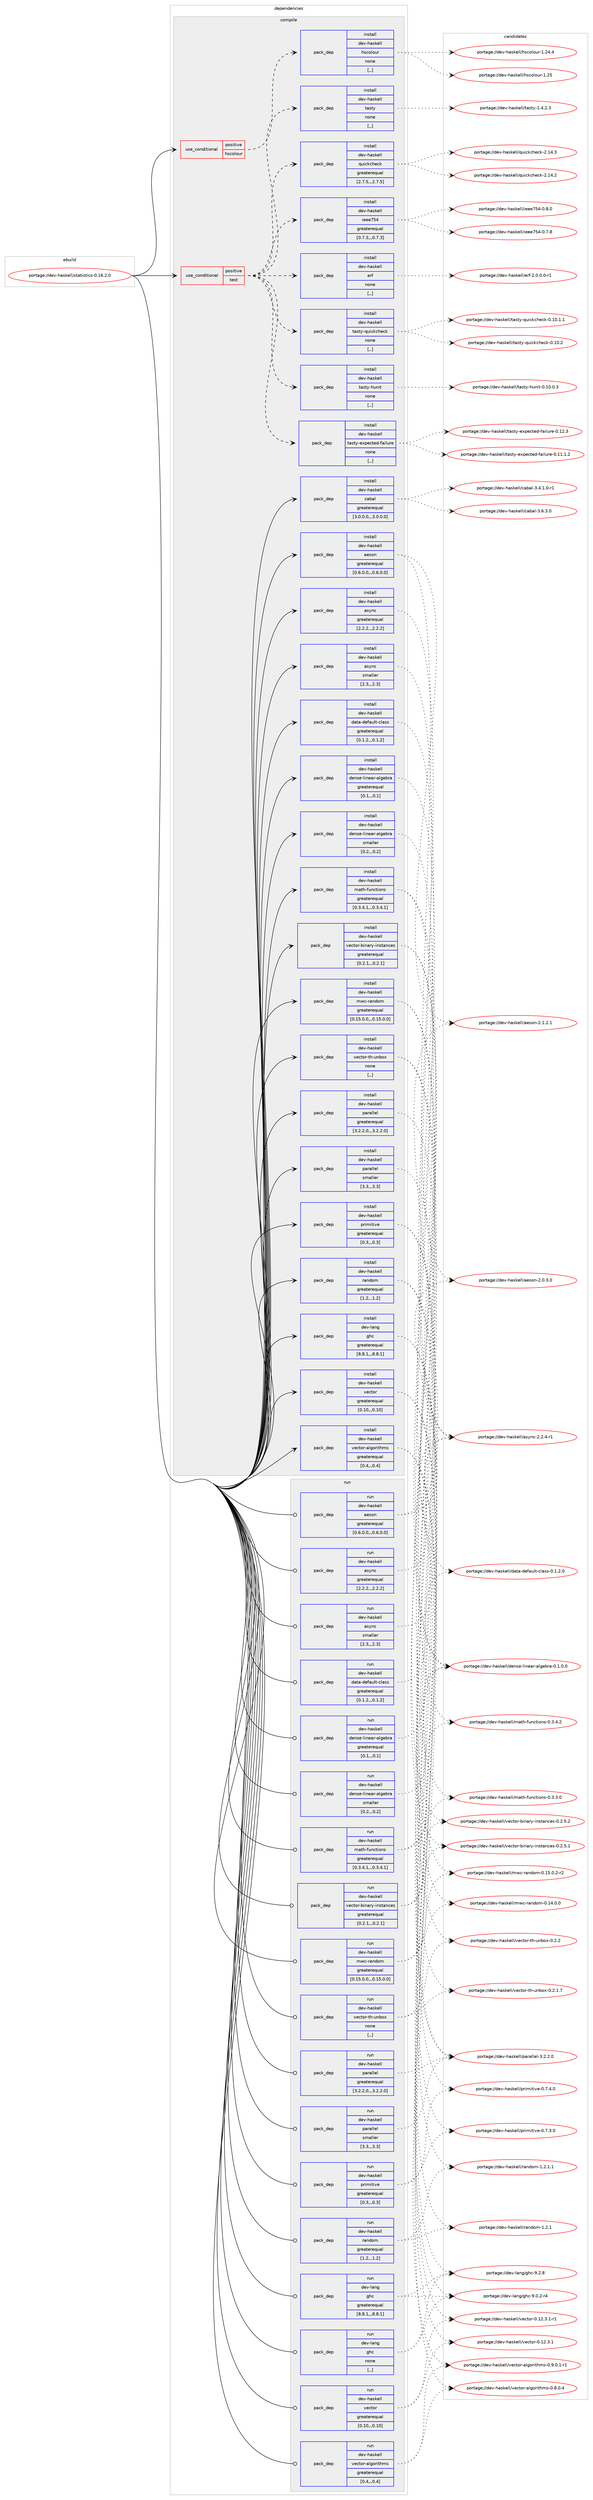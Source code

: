 digraph prolog {

# *************
# Graph options
# *************

newrank=true;
concentrate=true;
compound=true;
graph [rankdir=LR,fontname=Helvetica,fontsize=10,ranksep=1.5];#, ranksep=2.5, nodesep=0.2];
edge  [arrowhead=vee];
node  [fontname=Helvetica,fontsize=10];

# **********
# The ebuild
# **********

subgraph cluster_leftcol {
color=gray;
label=<<i>ebuild</i>>;
id [label="portage://dev-haskell/statistics-0.16.2.0", color=red, width=4, href="../dev-haskell/statistics-0.16.2.0.svg"];
}

# ****************
# The dependencies
# ****************

subgraph cluster_midcol {
color=gray;
label=<<i>dependencies</i>>;
subgraph cluster_compile {
fillcolor="#eeeeee";
style=filled;
label=<<i>compile</i>>;
subgraph cond21133 {
dependency88095 [label=<<TABLE BORDER="0" CELLBORDER="1" CELLSPACING="0" CELLPADDING="4"><TR><TD ROWSPAN="3" CELLPADDING="10">use_conditional</TD></TR><TR><TD>positive</TD></TR><TR><TD>hscolour</TD></TR></TABLE>>, shape=none, color=red];
subgraph pack65946 {
dependency88096 [label=<<TABLE BORDER="0" CELLBORDER="1" CELLSPACING="0" CELLPADDING="4" WIDTH="220"><TR><TD ROWSPAN="6" CELLPADDING="30">pack_dep</TD></TR><TR><TD WIDTH="110">install</TD></TR><TR><TD>dev-haskell</TD></TR><TR><TD>hscolour</TD></TR><TR><TD>none</TD></TR><TR><TD>[,,]</TD></TR></TABLE>>, shape=none, color=blue];
}
dependency88095:e -> dependency88096:w [weight=20,style="dashed",arrowhead="vee"];
}
id:e -> dependency88095:w [weight=20,style="solid",arrowhead="vee"];
subgraph cond21134 {
dependency88097 [label=<<TABLE BORDER="0" CELLBORDER="1" CELLSPACING="0" CELLPADDING="4"><TR><TD ROWSPAN="3" CELLPADDING="10">use_conditional</TD></TR><TR><TD>positive</TD></TR><TR><TD>test</TD></TR></TABLE>>, shape=none, color=red];
subgraph pack65947 {
dependency88098 [label=<<TABLE BORDER="0" CELLBORDER="1" CELLSPACING="0" CELLPADDING="4" WIDTH="220"><TR><TD ROWSPAN="6" CELLPADDING="30">pack_dep</TD></TR><TR><TD WIDTH="110">install</TD></TR><TR><TD>dev-haskell</TD></TR><TR><TD>erf</TD></TR><TR><TD>none</TD></TR><TR><TD>[,,]</TD></TR></TABLE>>, shape=none, color=blue];
}
dependency88097:e -> dependency88098:w [weight=20,style="dashed",arrowhead="vee"];
subgraph pack65948 {
dependency88099 [label=<<TABLE BORDER="0" CELLBORDER="1" CELLSPACING="0" CELLPADDING="4" WIDTH="220"><TR><TD ROWSPAN="6" CELLPADDING="30">pack_dep</TD></TR><TR><TD WIDTH="110">install</TD></TR><TR><TD>dev-haskell</TD></TR><TR><TD>ieee754</TD></TR><TR><TD>greaterequal</TD></TR><TR><TD>[0.7.3,,,0.7.3]</TD></TR></TABLE>>, shape=none, color=blue];
}
dependency88097:e -> dependency88099:w [weight=20,style="dashed",arrowhead="vee"];
subgraph pack65949 {
dependency88100 [label=<<TABLE BORDER="0" CELLBORDER="1" CELLSPACING="0" CELLPADDING="4" WIDTH="220"><TR><TD ROWSPAN="6" CELLPADDING="30">pack_dep</TD></TR><TR><TD WIDTH="110">install</TD></TR><TR><TD>dev-haskell</TD></TR><TR><TD>quickcheck</TD></TR><TR><TD>greaterequal</TD></TR><TR><TD>[2.7.5,,,2.7.5]</TD></TR></TABLE>>, shape=none, color=blue];
}
dependency88097:e -> dependency88100:w [weight=20,style="dashed",arrowhead="vee"];
subgraph pack65950 {
dependency88101 [label=<<TABLE BORDER="0" CELLBORDER="1" CELLSPACING="0" CELLPADDING="4" WIDTH="220"><TR><TD ROWSPAN="6" CELLPADDING="30">pack_dep</TD></TR><TR><TD WIDTH="110">install</TD></TR><TR><TD>dev-haskell</TD></TR><TR><TD>tasty</TD></TR><TR><TD>none</TD></TR><TR><TD>[,,]</TD></TR></TABLE>>, shape=none, color=blue];
}
dependency88097:e -> dependency88101:w [weight=20,style="dashed",arrowhead="vee"];
subgraph pack65951 {
dependency88102 [label=<<TABLE BORDER="0" CELLBORDER="1" CELLSPACING="0" CELLPADDING="4" WIDTH="220"><TR><TD ROWSPAN="6" CELLPADDING="30">pack_dep</TD></TR><TR><TD WIDTH="110">install</TD></TR><TR><TD>dev-haskell</TD></TR><TR><TD>tasty-expected-failure</TD></TR><TR><TD>none</TD></TR><TR><TD>[,,]</TD></TR></TABLE>>, shape=none, color=blue];
}
dependency88097:e -> dependency88102:w [weight=20,style="dashed",arrowhead="vee"];
subgraph pack65952 {
dependency88103 [label=<<TABLE BORDER="0" CELLBORDER="1" CELLSPACING="0" CELLPADDING="4" WIDTH="220"><TR><TD ROWSPAN="6" CELLPADDING="30">pack_dep</TD></TR><TR><TD WIDTH="110">install</TD></TR><TR><TD>dev-haskell</TD></TR><TR><TD>tasty-hunit</TD></TR><TR><TD>none</TD></TR><TR><TD>[,,]</TD></TR></TABLE>>, shape=none, color=blue];
}
dependency88097:e -> dependency88103:w [weight=20,style="dashed",arrowhead="vee"];
subgraph pack65953 {
dependency88104 [label=<<TABLE BORDER="0" CELLBORDER="1" CELLSPACING="0" CELLPADDING="4" WIDTH="220"><TR><TD ROWSPAN="6" CELLPADDING="30">pack_dep</TD></TR><TR><TD WIDTH="110">install</TD></TR><TR><TD>dev-haskell</TD></TR><TR><TD>tasty-quickcheck</TD></TR><TR><TD>none</TD></TR><TR><TD>[,,]</TD></TR></TABLE>>, shape=none, color=blue];
}
dependency88097:e -> dependency88104:w [weight=20,style="dashed",arrowhead="vee"];
}
id:e -> dependency88097:w [weight=20,style="solid",arrowhead="vee"];
subgraph pack65954 {
dependency88105 [label=<<TABLE BORDER="0" CELLBORDER="1" CELLSPACING="0" CELLPADDING="4" WIDTH="220"><TR><TD ROWSPAN="6" CELLPADDING="30">pack_dep</TD></TR><TR><TD WIDTH="110">install</TD></TR><TR><TD>dev-haskell</TD></TR><TR><TD>aeson</TD></TR><TR><TD>greaterequal</TD></TR><TR><TD>[0.6.0.0,,,0.6.0.0]</TD></TR></TABLE>>, shape=none, color=blue];
}
id:e -> dependency88105:w [weight=20,style="solid",arrowhead="vee"];
subgraph pack65955 {
dependency88106 [label=<<TABLE BORDER="0" CELLBORDER="1" CELLSPACING="0" CELLPADDING="4" WIDTH="220"><TR><TD ROWSPAN="6" CELLPADDING="30">pack_dep</TD></TR><TR><TD WIDTH="110">install</TD></TR><TR><TD>dev-haskell</TD></TR><TR><TD>async</TD></TR><TR><TD>greaterequal</TD></TR><TR><TD>[2.2.2,,,2.2.2]</TD></TR></TABLE>>, shape=none, color=blue];
}
id:e -> dependency88106:w [weight=20,style="solid",arrowhead="vee"];
subgraph pack65956 {
dependency88107 [label=<<TABLE BORDER="0" CELLBORDER="1" CELLSPACING="0" CELLPADDING="4" WIDTH="220"><TR><TD ROWSPAN="6" CELLPADDING="30">pack_dep</TD></TR><TR><TD WIDTH="110">install</TD></TR><TR><TD>dev-haskell</TD></TR><TR><TD>async</TD></TR><TR><TD>smaller</TD></TR><TR><TD>[2.3,,,2.3]</TD></TR></TABLE>>, shape=none, color=blue];
}
id:e -> dependency88107:w [weight=20,style="solid",arrowhead="vee"];
subgraph pack65957 {
dependency88108 [label=<<TABLE BORDER="0" CELLBORDER="1" CELLSPACING="0" CELLPADDING="4" WIDTH="220"><TR><TD ROWSPAN="6" CELLPADDING="30">pack_dep</TD></TR><TR><TD WIDTH="110">install</TD></TR><TR><TD>dev-haskell</TD></TR><TR><TD>cabal</TD></TR><TR><TD>greaterequal</TD></TR><TR><TD>[3.0.0.0,,,3.0.0.0]</TD></TR></TABLE>>, shape=none, color=blue];
}
id:e -> dependency88108:w [weight=20,style="solid",arrowhead="vee"];
subgraph pack65958 {
dependency88109 [label=<<TABLE BORDER="0" CELLBORDER="1" CELLSPACING="0" CELLPADDING="4" WIDTH="220"><TR><TD ROWSPAN="6" CELLPADDING="30">pack_dep</TD></TR><TR><TD WIDTH="110">install</TD></TR><TR><TD>dev-haskell</TD></TR><TR><TD>data-default-class</TD></TR><TR><TD>greaterequal</TD></TR><TR><TD>[0.1.2,,,0.1.2]</TD></TR></TABLE>>, shape=none, color=blue];
}
id:e -> dependency88109:w [weight=20,style="solid",arrowhead="vee"];
subgraph pack65959 {
dependency88110 [label=<<TABLE BORDER="0" CELLBORDER="1" CELLSPACING="0" CELLPADDING="4" WIDTH="220"><TR><TD ROWSPAN="6" CELLPADDING="30">pack_dep</TD></TR><TR><TD WIDTH="110">install</TD></TR><TR><TD>dev-haskell</TD></TR><TR><TD>dense-linear-algebra</TD></TR><TR><TD>greaterequal</TD></TR><TR><TD>[0.1,,,0.1]</TD></TR></TABLE>>, shape=none, color=blue];
}
id:e -> dependency88110:w [weight=20,style="solid",arrowhead="vee"];
subgraph pack65960 {
dependency88111 [label=<<TABLE BORDER="0" CELLBORDER="1" CELLSPACING="0" CELLPADDING="4" WIDTH="220"><TR><TD ROWSPAN="6" CELLPADDING="30">pack_dep</TD></TR><TR><TD WIDTH="110">install</TD></TR><TR><TD>dev-haskell</TD></TR><TR><TD>dense-linear-algebra</TD></TR><TR><TD>smaller</TD></TR><TR><TD>[0.2,,,0.2]</TD></TR></TABLE>>, shape=none, color=blue];
}
id:e -> dependency88111:w [weight=20,style="solid",arrowhead="vee"];
subgraph pack65961 {
dependency88112 [label=<<TABLE BORDER="0" CELLBORDER="1" CELLSPACING="0" CELLPADDING="4" WIDTH="220"><TR><TD ROWSPAN="6" CELLPADDING="30">pack_dep</TD></TR><TR><TD WIDTH="110">install</TD></TR><TR><TD>dev-haskell</TD></TR><TR><TD>math-functions</TD></TR><TR><TD>greaterequal</TD></TR><TR><TD>[0.3.4.1,,,0.3.4.1]</TD></TR></TABLE>>, shape=none, color=blue];
}
id:e -> dependency88112:w [weight=20,style="solid",arrowhead="vee"];
subgraph pack65962 {
dependency88113 [label=<<TABLE BORDER="0" CELLBORDER="1" CELLSPACING="0" CELLPADDING="4" WIDTH="220"><TR><TD ROWSPAN="6" CELLPADDING="30">pack_dep</TD></TR><TR><TD WIDTH="110">install</TD></TR><TR><TD>dev-haskell</TD></TR><TR><TD>mwc-random</TD></TR><TR><TD>greaterequal</TD></TR><TR><TD>[0.15.0.0,,,0.15.0.0]</TD></TR></TABLE>>, shape=none, color=blue];
}
id:e -> dependency88113:w [weight=20,style="solid",arrowhead="vee"];
subgraph pack65963 {
dependency88114 [label=<<TABLE BORDER="0" CELLBORDER="1" CELLSPACING="0" CELLPADDING="4" WIDTH="220"><TR><TD ROWSPAN="6" CELLPADDING="30">pack_dep</TD></TR><TR><TD WIDTH="110">install</TD></TR><TR><TD>dev-haskell</TD></TR><TR><TD>parallel</TD></TR><TR><TD>greaterequal</TD></TR><TR><TD>[3.2.2.0,,,3.2.2.0]</TD></TR></TABLE>>, shape=none, color=blue];
}
id:e -> dependency88114:w [weight=20,style="solid",arrowhead="vee"];
subgraph pack65964 {
dependency88115 [label=<<TABLE BORDER="0" CELLBORDER="1" CELLSPACING="0" CELLPADDING="4" WIDTH="220"><TR><TD ROWSPAN="6" CELLPADDING="30">pack_dep</TD></TR><TR><TD WIDTH="110">install</TD></TR><TR><TD>dev-haskell</TD></TR><TR><TD>parallel</TD></TR><TR><TD>smaller</TD></TR><TR><TD>[3.3,,,3.3]</TD></TR></TABLE>>, shape=none, color=blue];
}
id:e -> dependency88115:w [weight=20,style="solid",arrowhead="vee"];
subgraph pack65965 {
dependency88116 [label=<<TABLE BORDER="0" CELLBORDER="1" CELLSPACING="0" CELLPADDING="4" WIDTH="220"><TR><TD ROWSPAN="6" CELLPADDING="30">pack_dep</TD></TR><TR><TD WIDTH="110">install</TD></TR><TR><TD>dev-haskell</TD></TR><TR><TD>primitive</TD></TR><TR><TD>greaterequal</TD></TR><TR><TD>[0.3,,,0.3]</TD></TR></TABLE>>, shape=none, color=blue];
}
id:e -> dependency88116:w [weight=20,style="solid",arrowhead="vee"];
subgraph pack65966 {
dependency88117 [label=<<TABLE BORDER="0" CELLBORDER="1" CELLSPACING="0" CELLPADDING="4" WIDTH="220"><TR><TD ROWSPAN="6" CELLPADDING="30">pack_dep</TD></TR><TR><TD WIDTH="110">install</TD></TR><TR><TD>dev-haskell</TD></TR><TR><TD>random</TD></TR><TR><TD>greaterequal</TD></TR><TR><TD>[1.2,,,1.2]</TD></TR></TABLE>>, shape=none, color=blue];
}
id:e -> dependency88117:w [weight=20,style="solid",arrowhead="vee"];
subgraph pack65967 {
dependency88118 [label=<<TABLE BORDER="0" CELLBORDER="1" CELLSPACING="0" CELLPADDING="4" WIDTH="220"><TR><TD ROWSPAN="6" CELLPADDING="30">pack_dep</TD></TR><TR><TD WIDTH="110">install</TD></TR><TR><TD>dev-haskell</TD></TR><TR><TD>vector</TD></TR><TR><TD>greaterequal</TD></TR><TR><TD>[0.10,,,0.10]</TD></TR></TABLE>>, shape=none, color=blue];
}
id:e -> dependency88118:w [weight=20,style="solid",arrowhead="vee"];
subgraph pack65968 {
dependency88119 [label=<<TABLE BORDER="0" CELLBORDER="1" CELLSPACING="0" CELLPADDING="4" WIDTH="220"><TR><TD ROWSPAN="6" CELLPADDING="30">pack_dep</TD></TR><TR><TD WIDTH="110">install</TD></TR><TR><TD>dev-haskell</TD></TR><TR><TD>vector-algorithms</TD></TR><TR><TD>greaterequal</TD></TR><TR><TD>[0.4,,,0.4]</TD></TR></TABLE>>, shape=none, color=blue];
}
id:e -> dependency88119:w [weight=20,style="solid",arrowhead="vee"];
subgraph pack65969 {
dependency88120 [label=<<TABLE BORDER="0" CELLBORDER="1" CELLSPACING="0" CELLPADDING="4" WIDTH="220"><TR><TD ROWSPAN="6" CELLPADDING="30">pack_dep</TD></TR><TR><TD WIDTH="110">install</TD></TR><TR><TD>dev-haskell</TD></TR><TR><TD>vector-binary-instances</TD></TR><TR><TD>greaterequal</TD></TR><TR><TD>[0.2.1,,,0.2.1]</TD></TR></TABLE>>, shape=none, color=blue];
}
id:e -> dependency88120:w [weight=20,style="solid",arrowhead="vee"];
subgraph pack65970 {
dependency88121 [label=<<TABLE BORDER="0" CELLBORDER="1" CELLSPACING="0" CELLPADDING="4" WIDTH="220"><TR><TD ROWSPAN="6" CELLPADDING="30">pack_dep</TD></TR><TR><TD WIDTH="110">install</TD></TR><TR><TD>dev-haskell</TD></TR><TR><TD>vector-th-unbox</TD></TR><TR><TD>none</TD></TR><TR><TD>[,,]</TD></TR></TABLE>>, shape=none, color=blue];
}
id:e -> dependency88121:w [weight=20,style="solid",arrowhead="vee"];
subgraph pack65971 {
dependency88122 [label=<<TABLE BORDER="0" CELLBORDER="1" CELLSPACING="0" CELLPADDING="4" WIDTH="220"><TR><TD ROWSPAN="6" CELLPADDING="30">pack_dep</TD></TR><TR><TD WIDTH="110">install</TD></TR><TR><TD>dev-lang</TD></TR><TR><TD>ghc</TD></TR><TR><TD>greaterequal</TD></TR><TR><TD>[8.8.1,,,8.8.1]</TD></TR></TABLE>>, shape=none, color=blue];
}
id:e -> dependency88122:w [weight=20,style="solid",arrowhead="vee"];
}
subgraph cluster_compileandrun {
fillcolor="#eeeeee";
style=filled;
label=<<i>compile and run</i>>;
}
subgraph cluster_run {
fillcolor="#eeeeee";
style=filled;
label=<<i>run</i>>;
subgraph pack65972 {
dependency88123 [label=<<TABLE BORDER="0" CELLBORDER="1" CELLSPACING="0" CELLPADDING="4" WIDTH="220"><TR><TD ROWSPAN="6" CELLPADDING="30">pack_dep</TD></TR><TR><TD WIDTH="110">run</TD></TR><TR><TD>dev-haskell</TD></TR><TR><TD>aeson</TD></TR><TR><TD>greaterequal</TD></TR><TR><TD>[0.6.0.0,,,0.6.0.0]</TD></TR></TABLE>>, shape=none, color=blue];
}
id:e -> dependency88123:w [weight=20,style="solid",arrowhead="odot"];
subgraph pack65973 {
dependency88124 [label=<<TABLE BORDER="0" CELLBORDER="1" CELLSPACING="0" CELLPADDING="4" WIDTH="220"><TR><TD ROWSPAN="6" CELLPADDING="30">pack_dep</TD></TR><TR><TD WIDTH="110">run</TD></TR><TR><TD>dev-haskell</TD></TR><TR><TD>async</TD></TR><TR><TD>greaterequal</TD></TR><TR><TD>[2.2.2,,,2.2.2]</TD></TR></TABLE>>, shape=none, color=blue];
}
id:e -> dependency88124:w [weight=20,style="solid",arrowhead="odot"];
subgraph pack65974 {
dependency88125 [label=<<TABLE BORDER="0" CELLBORDER="1" CELLSPACING="0" CELLPADDING="4" WIDTH="220"><TR><TD ROWSPAN="6" CELLPADDING="30">pack_dep</TD></TR><TR><TD WIDTH="110">run</TD></TR><TR><TD>dev-haskell</TD></TR><TR><TD>async</TD></TR><TR><TD>smaller</TD></TR><TR><TD>[2.3,,,2.3]</TD></TR></TABLE>>, shape=none, color=blue];
}
id:e -> dependency88125:w [weight=20,style="solid",arrowhead="odot"];
subgraph pack65975 {
dependency88126 [label=<<TABLE BORDER="0" CELLBORDER="1" CELLSPACING="0" CELLPADDING="4" WIDTH="220"><TR><TD ROWSPAN="6" CELLPADDING="30">pack_dep</TD></TR><TR><TD WIDTH="110">run</TD></TR><TR><TD>dev-haskell</TD></TR><TR><TD>data-default-class</TD></TR><TR><TD>greaterequal</TD></TR><TR><TD>[0.1.2,,,0.1.2]</TD></TR></TABLE>>, shape=none, color=blue];
}
id:e -> dependency88126:w [weight=20,style="solid",arrowhead="odot"];
subgraph pack65976 {
dependency88127 [label=<<TABLE BORDER="0" CELLBORDER="1" CELLSPACING="0" CELLPADDING="4" WIDTH="220"><TR><TD ROWSPAN="6" CELLPADDING="30">pack_dep</TD></TR><TR><TD WIDTH="110">run</TD></TR><TR><TD>dev-haskell</TD></TR><TR><TD>dense-linear-algebra</TD></TR><TR><TD>greaterequal</TD></TR><TR><TD>[0.1,,,0.1]</TD></TR></TABLE>>, shape=none, color=blue];
}
id:e -> dependency88127:w [weight=20,style="solid",arrowhead="odot"];
subgraph pack65977 {
dependency88128 [label=<<TABLE BORDER="0" CELLBORDER="1" CELLSPACING="0" CELLPADDING="4" WIDTH="220"><TR><TD ROWSPAN="6" CELLPADDING="30">pack_dep</TD></TR><TR><TD WIDTH="110">run</TD></TR><TR><TD>dev-haskell</TD></TR><TR><TD>dense-linear-algebra</TD></TR><TR><TD>smaller</TD></TR><TR><TD>[0.2,,,0.2]</TD></TR></TABLE>>, shape=none, color=blue];
}
id:e -> dependency88128:w [weight=20,style="solid",arrowhead="odot"];
subgraph pack65978 {
dependency88129 [label=<<TABLE BORDER="0" CELLBORDER="1" CELLSPACING="0" CELLPADDING="4" WIDTH="220"><TR><TD ROWSPAN="6" CELLPADDING="30">pack_dep</TD></TR><TR><TD WIDTH="110">run</TD></TR><TR><TD>dev-haskell</TD></TR><TR><TD>math-functions</TD></TR><TR><TD>greaterequal</TD></TR><TR><TD>[0.3.4.1,,,0.3.4.1]</TD></TR></TABLE>>, shape=none, color=blue];
}
id:e -> dependency88129:w [weight=20,style="solid",arrowhead="odot"];
subgraph pack65979 {
dependency88130 [label=<<TABLE BORDER="0" CELLBORDER="1" CELLSPACING="0" CELLPADDING="4" WIDTH="220"><TR><TD ROWSPAN="6" CELLPADDING="30">pack_dep</TD></TR><TR><TD WIDTH="110">run</TD></TR><TR><TD>dev-haskell</TD></TR><TR><TD>mwc-random</TD></TR><TR><TD>greaterequal</TD></TR><TR><TD>[0.15.0.0,,,0.15.0.0]</TD></TR></TABLE>>, shape=none, color=blue];
}
id:e -> dependency88130:w [weight=20,style="solid",arrowhead="odot"];
subgraph pack65980 {
dependency88131 [label=<<TABLE BORDER="0" CELLBORDER="1" CELLSPACING="0" CELLPADDING="4" WIDTH="220"><TR><TD ROWSPAN="6" CELLPADDING="30">pack_dep</TD></TR><TR><TD WIDTH="110">run</TD></TR><TR><TD>dev-haskell</TD></TR><TR><TD>parallel</TD></TR><TR><TD>greaterequal</TD></TR><TR><TD>[3.2.2.0,,,3.2.2.0]</TD></TR></TABLE>>, shape=none, color=blue];
}
id:e -> dependency88131:w [weight=20,style="solid",arrowhead="odot"];
subgraph pack65981 {
dependency88132 [label=<<TABLE BORDER="0" CELLBORDER="1" CELLSPACING="0" CELLPADDING="4" WIDTH="220"><TR><TD ROWSPAN="6" CELLPADDING="30">pack_dep</TD></TR><TR><TD WIDTH="110">run</TD></TR><TR><TD>dev-haskell</TD></TR><TR><TD>parallel</TD></TR><TR><TD>smaller</TD></TR><TR><TD>[3.3,,,3.3]</TD></TR></TABLE>>, shape=none, color=blue];
}
id:e -> dependency88132:w [weight=20,style="solid",arrowhead="odot"];
subgraph pack65982 {
dependency88133 [label=<<TABLE BORDER="0" CELLBORDER="1" CELLSPACING="0" CELLPADDING="4" WIDTH="220"><TR><TD ROWSPAN="6" CELLPADDING="30">pack_dep</TD></TR><TR><TD WIDTH="110">run</TD></TR><TR><TD>dev-haskell</TD></TR><TR><TD>primitive</TD></TR><TR><TD>greaterequal</TD></TR><TR><TD>[0.3,,,0.3]</TD></TR></TABLE>>, shape=none, color=blue];
}
id:e -> dependency88133:w [weight=20,style="solid",arrowhead="odot"];
subgraph pack65983 {
dependency88134 [label=<<TABLE BORDER="0" CELLBORDER="1" CELLSPACING="0" CELLPADDING="4" WIDTH="220"><TR><TD ROWSPAN="6" CELLPADDING="30">pack_dep</TD></TR><TR><TD WIDTH="110">run</TD></TR><TR><TD>dev-haskell</TD></TR><TR><TD>random</TD></TR><TR><TD>greaterequal</TD></TR><TR><TD>[1.2,,,1.2]</TD></TR></TABLE>>, shape=none, color=blue];
}
id:e -> dependency88134:w [weight=20,style="solid",arrowhead="odot"];
subgraph pack65984 {
dependency88135 [label=<<TABLE BORDER="0" CELLBORDER="1" CELLSPACING="0" CELLPADDING="4" WIDTH="220"><TR><TD ROWSPAN="6" CELLPADDING="30">pack_dep</TD></TR><TR><TD WIDTH="110">run</TD></TR><TR><TD>dev-haskell</TD></TR><TR><TD>vector</TD></TR><TR><TD>greaterequal</TD></TR><TR><TD>[0.10,,,0.10]</TD></TR></TABLE>>, shape=none, color=blue];
}
id:e -> dependency88135:w [weight=20,style="solid",arrowhead="odot"];
subgraph pack65985 {
dependency88136 [label=<<TABLE BORDER="0" CELLBORDER="1" CELLSPACING="0" CELLPADDING="4" WIDTH="220"><TR><TD ROWSPAN="6" CELLPADDING="30">pack_dep</TD></TR><TR><TD WIDTH="110">run</TD></TR><TR><TD>dev-haskell</TD></TR><TR><TD>vector-algorithms</TD></TR><TR><TD>greaterequal</TD></TR><TR><TD>[0.4,,,0.4]</TD></TR></TABLE>>, shape=none, color=blue];
}
id:e -> dependency88136:w [weight=20,style="solid",arrowhead="odot"];
subgraph pack65986 {
dependency88137 [label=<<TABLE BORDER="0" CELLBORDER="1" CELLSPACING="0" CELLPADDING="4" WIDTH="220"><TR><TD ROWSPAN="6" CELLPADDING="30">pack_dep</TD></TR><TR><TD WIDTH="110">run</TD></TR><TR><TD>dev-haskell</TD></TR><TR><TD>vector-binary-instances</TD></TR><TR><TD>greaterequal</TD></TR><TR><TD>[0.2.1,,,0.2.1]</TD></TR></TABLE>>, shape=none, color=blue];
}
id:e -> dependency88137:w [weight=20,style="solid",arrowhead="odot"];
subgraph pack65987 {
dependency88138 [label=<<TABLE BORDER="0" CELLBORDER="1" CELLSPACING="0" CELLPADDING="4" WIDTH="220"><TR><TD ROWSPAN="6" CELLPADDING="30">pack_dep</TD></TR><TR><TD WIDTH="110">run</TD></TR><TR><TD>dev-haskell</TD></TR><TR><TD>vector-th-unbox</TD></TR><TR><TD>none</TD></TR><TR><TD>[,,]</TD></TR></TABLE>>, shape=none, color=blue];
}
id:e -> dependency88138:w [weight=20,style="solid",arrowhead="odot"];
subgraph pack65988 {
dependency88139 [label=<<TABLE BORDER="0" CELLBORDER="1" CELLSPACING="0" CELLPADDING="4" WIDTH="220"><TR><TD ROWSPAN="6" CELLPADDING="30">pack_dep</TD></TR><TR><TD WIDTH="110">run</TD></TR><TR><TD>dev-lang</TD></TR><TR><TD>ghc</TD></TR><TR><TD>greaterequal</TD></TR><TR><TD>[8.8.1,,,8.8.1]</TD></TR></TABLE>>, shape=none, color=blue];
}
id:e -> dependency88139:w [weight=20,style="solid",arrowhead="odot"];
subgraph pack65989 {
dependency88140 [label=<<TABLE BORDER="0" CELLBORDER="1" CELLSPACING="0" CELLPADDING="4" WIDTH="220"><TR><TD ROWSPAN="6" CELLPADDING="30">pack_dep</TD></TR><TR><TD WIDTH="110">run</TD></TR><TR><TD>dev-lang</TD></TR><TR><TD>ghc</TD></TR><TR><TD>none</TD></TR><TR><TD>[,,]</TD></TR></TABLE>>, shape=none, color=blue];
}
id:e -> dependency88140:w [weight=20,style="solid",arrowhead="odot"];
}
}

# **************
# The candidates
# **************

subgraph cluster_choices {
rank=same;
color=gray;
label=<<i>candidates</i>>;

subgraph choice65946 {
color=black;
nodesep=1;
choice100101118451049711510710110810847104115991111081111171144549465053 [label="portage://dev-haskell/hscolour-1.25", color=red, width=4,href="../dev-haskell/hscolour-1.25.svg"];
choice1001011184510497115107101108108471041159911110811111711445494650524652 [label="portage://dev-haskell/hscolour-1.24.4", color=red, width=4,href="../dev-haskell/hscolour-1.24.4.svg"];
dependency88096:e -> choice100101118451049711510710110810847104115991111081111171144549465053:w [style=dotted,weight="100"];
dependency88096:e -> choice1001011184510497115107101108108471041159911110811111711445494650524652:w [style=dotted,weight="100"];
}
subgraph choice65947 {
color=black;
nodesep=1;
choice10010111845104971151071011081084710111410245504648464846484511449 [label="portage://dev-haskell/erf-2.0.0.0-r1", color=red, width=4,href="../dev-haskell/erf-2.0.0.0-r1.svg"];
dependency88098:e -> choice10010111845104971151071011081084710111410245504648464846484511449:w [style=dotted,weight="100"];
}
subgraph choice65948 {
color=black;
nodesep=1;
choice100101118451049711510710110810847105101101101555352454846564648 [label="portage://dev-haskell/ieee754-0.8.0", color=red, width=4,href="../dev-haskell/ieee754-0.8.0.svg"];
choice100101118451049711510710110810847105101101101555352454846554656 [label="portage://dev-haskell/ieee754-0.7.8", color=red, width=4,href="../dev-haskell/ieee754-0.7.8.svg"];
dependency88099:e -> choice100101118451049711510710110810847105101101101555352454846564648:w [style=dotted,weight="100"];
dependency88099:e -> choice100101118451049711510710110810847105101101101555352454846554656:w [style=dotted,weight="100"];
}
subgraph choice65949 {
color=black;
nodesep=1;
choice10010111845104971151071011081084711311710599107991041019910745504649524651 [label="portage://dev-haskell/quickcheck-2.14.3", color=red, width=4,href="../dev-haskell/quickcheck-2.14.3.svg"];
choice10010111845104971151071011081084711311710599107991041019910745504649524650 [label="portage://dev-haskell/quickcheck-2.14.2", color=red, width=4,href="../dev-haskell/quickcheck-2.14.2.svg"];
dependency88100:e -> choice10010111845104971151071011081084711311710599107991041019910745504649524651:w [style=dotted,weight="100"];
dependency88100:e -> choice10010111845104971151071011081084711311710599107991041019910745504649524650:w [style=dotted,weight="100"];
}
subgraph choice65950 {
color=black;
nodesep=1;
choice100101118451049711510710110810847116971151161214549465246504651 [label="portage://dev-haskell/tasty-1.4.2.3", color=red, width=4,href="../dev-haskell/tasty-1.4.2.3.svg"];
dependency88101:e -> choice100101118451049711510710110810847116971151161214549465246504651:w [style=dotted,weight="100"];
}
subgraph choice65951 {
color=black;
nodesep=1;
choice100101118451049711510710110810847116971151161214510112011210199116101100451029710510811711410145484649504651 [label="portage://dev-haskell/tasty-expected-failure-0.12.3", color=red, width=4,href="../dev-haskell/tasty-expected-failure-0.12.3.svg"];
choice1001011184510497115107101108108471169711511612145101120112101991161011004510297105108117114101454846494946494650 [label="portage://dev-haskell/tasty-expected-failure-0.11.1.2", color=red, width=4,href="../dev-haskell/tasty-expected-failure-0.11.1.2.svg"];
dependency88102:e -> choice100101118451049711510710110810847116971151161214510112011210199116101100451029710510811711410145484649504651:w [style=dotted,weight="100"];
dependency88102:e -> choice1001011184510497115107101108108471169711511612145101120112101991161011004510297105108117114101454846494946494650:w [style=dotted,weight="100"];
}
subgraph choice65952 {
color=black;
nodesep=1;
choice1001011184510497115107101108108471169711511612145104117110105116454846494846484651 [label="portage://dev-haskell/tasty-hunit-0.10.0.3", color=red, width=4,href="../dev-haskell/tasty-hunit-0.10.0.3.svg"];
dependency88103:e -> choice1001011184510497115107101108108471169711511612145104117110105116454846494846484651:w [style=dotted,weight="100"];
}
subgraph choice65953 {
color=black;
nodesep=1;
choice100101118451049711510710110810847116971151161214511311710599107991041019910745484649484650 [label="portage://dev-haskell/tasty-quickcheck-0.10.2", color=red, width=4,href="../dev-haskell/tasty-quickcheck-0.10.2.svg"];
choice1001011184510497115107101108108471169711511612145113117105991079910410199107454846494846494649 [label="portage://dev-haskell/tasty-quickcheck-0.10.1.1", color=red, width=4,href="../dev-haskell/tasty-quickcheck-0.10.1.1.svg"];
dependency88104:e -> choice100101118451049711510710110810847116971151161214511311710599107991041019910745484649484650:w [style=dotted,weight="100"];
dependency88104:e -> choice1001011184510497115107101108108471169711511612145113117105991079910410199107454846494846494649:w [style=dotted,weight="100"];
}
subgraph choice65954 {
color=black;
nodesep=1;
choice100101118451049711510710110810847971011151111104550464946504649 [label="portage://dev-haskell/aeson-2.1.2.1", color=red, width=4,href="../dev-haskell/aeson-2.1.2.1.svg"];
choice100101118451049711510710110810847971011151111104550464846514648 [label="portage://dev-haskell/aeson-2.0.3.0", color=red, width=4,href="../dev-haskell/aeson-2.0.3.0.svg"];
dependency88105:e -> choice100101118451049711510710110810847971011151111104550464946504649:w [style=dotted,weight="100"];
dependency88105:e -> choice100101118451049711510710110810847971011151111104550464846514648:w [style=dotted,weight="100"];
}
subgraph choice65955 {
color=black;
nodesep=1;
choice10010111845104971151071011081084797115121110994550465046524511449 [label="portage://dev-haskell/async-2.2.4-r1", color=red, width=4,href="../dev-haskell/async-2.2.4-r1.svg"];
dependency88106:e -> choice10010111845104971151071011081084797115121110994550465046524511449:w [style=dotted,weight="100"];
}
subgraph choice65956 {
color=black;
nodesep=1;
choice10010111845104971151071011081084797115121110994550465046524511449 [label="portage://dev-haskell/async-2.2.4-r1", color=red, width=4,href="../dev-haskell/async-2.2.4-r1.svg"];
dependency88107:e -> choice10010111845104971151071011081084797115121110994550465046524511449:w [style=dotted,weight="100"];
}
subgraph choice65957 {
color=black;
nodesep=1;
choice100101118451049711510710110810847999798971084551465446514648 [label="portage://dev-haskell/cabal-3.6.3.0", color=red, width=4,href="../dev-haskell/cabal-3.6.3.0.svg"];
choice1001011184510497115107101108108479997989710845514652464946484511449 [label="portage://dev-haskell/cabal-3.4.1.0-r1", color=red, width=4,href="../dev-haskell/cabal-3.4.1.0-r1.svg"];
dependency88108:e -> choice100101118451049711510710110810847999798971084551465446514648:w [style=dotted,weight="100"];
dependency88108:e -> choice1001011184510497115107101108108479997989710845514652464946484511449:w [style=dotted,weight="100"];
}
subgraph choice65958 {
color=black;
nodesep=1;
choice100101118451049711510710110810847100971169745100101102971171081164599108971151154548464946504648 [label="portage://dev-haskell/data-default-class-0.1.2.0", color=red, width=4,href="../dev-haskell/data-default-class-0.1.2.0.svg"];
dependency88109:e -> choice100101118451049711510710110810847100971169745100101102971171081164599108971151154548464946504648:w [style=dotted,weight="100"];
}
subgraph choice65959 {
color=black;
nodesep=1;
choice1001011184510497115107101108108471001011101151014510810511010197114459710810310198114974548464946484648 [label="portage://dev-haskell/dense-linear-algebra-0.1.0.0", color=red, width=4,href="../dev-haskell/dense-linear-algebra-0.1.0.0.svg"];
dependency88110:e -> choice1001011184510497115107101108108471001011101151014510810511010197114459710810310198114974548464946484648:w [style=dotted,weight="100"];
}
subgraph choice65960 {
color=black;
nodesep=1;
choice1001011184510497115107101108108471001011101151014510810511010197114459710810310198114974548464946484648 [label="portage://dev-haskell/dense-linear-algebra-0.1.0.0", color=red, width=4,href="../dev-haskell/dense-linear-algebra-0.1.0.0.svg"];
dependency88111:e -> choice1001011184510497115107101108108471001011101151014510810511010197114459710810310198114974548464946484648:w [style=dotted,weight="100"];
}
subgraph choice65961 {
color=black;
nodesep=1;
choice1001011184510497115107101108108471099711610445102117110991161051111101154548465146524650 [label="portage://dev-haskell/math-functions-0.3.4.2", color=red, width=4,href="../dev-haskell/math-functions-0.3.4.2.svg"];
choice1001011184510497115107101108108471099711610445102117110991161051111101154548465146514648 [label="portage://dev-haskell/math-functions-0.3.3.0", color=red, width=4,href="../dev-haskell/math-functions-0.3.3.0.svg"];
dependency88112:e -> choice1001011184510497115107101108108471099711610445102117110991161051111101154548465146524650:w [style=dotted,weight="100"];
dependency88112:e -> choice1001011184510497115107101108108471099711610445102117110991161051111101154548465146514648:w [style=dotted,weight="100"];
}
subgraph choice65962 {
color=black;
nodesep=1;
choice1001011184510497115107101108108471091199945114971101001111094548464953464846504511450 [label="portage://dev-haskell/mwc-random-0.15.0.2-r2", color=red, width=4,href="../dev-haskell/mwc-random-0.15.0.2-r2.svg"];
choice100101118451049711510710110810847109119994511497110100111109454846495246484648 [label="portage://dev-haskell/mwc-random-0.14.0.0", color=red, width=4,href="../dev-haskell/mwc-random-0.14.0.0.svg"];
dependency88113:e -> choice1001011184510497115107101108108471091199945114971101001111094548464953464846504511450:w [style=dotted,weight="100"];
dependency88113:e -> choice100101118451049711510710110810847109119994511497110100111109454846495246484648:w [style=dotted,weight="100"];
}
subgraph choice65963 {
color=black;
nodesep=1;
choice10010111845104971151071011081084711297114971081081011084551465046504648 [label="portage://dev-haskell/parallel-3.2.2.0", color=red, width=4,href="../dev-haskell/parallel-3.2.2.0.svg"];
dependency88114:e -> choice10010111845104971151071011081084711297114971081081011084551465046504648:w [style=dotted,weight="100"];
}
subgraph choice65964 {
color=black;
nodesep=1;
choice10010111845104971151071011081084711297114971081081011084551465046504648 [label="portage://dev-haskell/parallel-3.2.2.0", color=red, width=4,href="../dev-haskell/parallel-3.2.2.0.svg"];
dependency88115:e -> choice10010111845104971151071011081084711297114971081081011084551465046504648:w [style=dotted,weight="100"];
}
subgraph choice65965 {
color=black;
nodesep=1;
choice1001011184510497115107101108108471121141051091051161051181014548465546524648 [label="portage://dev-haskell/primitive-0.7.4.0", color=red, width=4,href="../dev-haskell/primitive-0.7.4.0.svg"];
choice1001011184510497115107101108108471121141051091051161051181014548465546514648 [label="portage://dev-haskell/primitive-0.7.3.0", color=red, width=4,href="../dev-haskell/primitive-0.7.3.0.svg"];
dependency88116:e -> choice1001011184510497115107101108108471121141051091051161051181014548465546524648:w [style=dotted,weight="100"];
dependency88116:e -> choice1001011184510497115107101108108471121141051091051161051181014548465546514648:w [style=dotted,weight="100"];
}
subgraph choice65966 {
color=black;
nodesep=1;
choice100101118451049711510710110810847114971101001111094549465046494649 [label="portage://dev-haskell/random-1.2.1.1", color=red, width=4,href="../dev-haskell/random-1.2.1.1.svg"];
choice10010111845104971151071011081084711497110100111109454946504649 [label="portage://dev-haskell/random-1.2.1", color=red, width=4,href="../dev-haskell/random-1.2.1.svg"];
dependency88117:e -> choice100101118451049711510710110810847114971101001111094549465046494649:w [style=dotted,weight="100"];
dependency88117:e -> choice10010111845104971151071011081084711497110100111109454946504649:w [style=dotted,weight="100"];
}
subgraph choice65967 {
color=black;
nodesep=1;
choice100101118451049711510710110810847118101991161111144548464950465146494511449 [label="portage://dev-haskell/vector-0.12.3.1-r1", color=red, width=4,href="../dev-haskell/vector-0.12.3.1-r1.svg"];
choice10010111845104971151071011081084711810199116111114454846495046514649 [label="portage://dev-haskell/vector-0.12.3.1", color=red, width=4,href="../dev-haskell/vector-0.12.3.1.svg"];
dependency88118:e -> choice100101118451049711510710110810847118101991161111144548464950465146494511449:w [style=dotted,weight="100"];
dependency88118:e -> choice10010111845104971151071011081084711810199116111114454846495046514649:w [style=dotted,weight="100"];
}
subgraph choice65968 {
color=black;
nodesep=1;
choice10010111845104971151071011081084711810199116111114459710810311111410511610410911545484657464846494511449 [label="portage://dev-haskell/vector-algorithms-0.9.0.1-r1", color=red, width=4,href="../dev-haskell/vector-algorithms-0.9.0.1-r1.svg"];
choice1001011184510497115107101108108471181019911611111445971081031111141051161041091154548465646484652 [label="portage://dev-haskell/vector-algorithms-0.8.0.4", color=red, width=4,href="../dev-haskell/vector-algorithms-0.8.0.4.svg"];
dependency88119:e -> choice10010111845104971151071011081084711810199116111114459710810311111410511610410911545484657464846494511449:w [style=dotted,weight="100"];
dependency88119:e -> choice1001011184510497115107101108108471181019911611111445971081031111141051161041091154548465646484652:w [style=dotted,weight="100"];
}
subgraph choice65969 {
color=black;
nodesep=1;
choice100101118451049711510710110810847118101991161111144598105110971141214510511011511697110991011154548465046534650 [label="portage://dev-haskell/vector-binary-instances-0.2.5.2", color=red, width=4,href="../dev-haskell/vector-binary-instances-0.2.5.2.svg"];
choice100101118451049711510710110810847118101991161111144598105110971141214510511011511697110991011154548465046534649 [label="portage://dev-haskell/vector-binary-instances-0.2.5.1", color=red, width=4,href="../dev-haskell/vector-binary-instances-0.2.5.1.svg"];
dependency88120:e -> choice100101118451049711510710110810847118101991161111144598105110971141214510511011511697110991011154548465046534650:w [style=dotted,weight="100"];
dependency88120:e -> choice100101118451049711510710110810847118101991161111144598105110971141214510511011511697110991011154548465046534649:w [style=dotted,weight="100"];
}
subgraph choice65970 {
color=black;
nodesep=1;
choice10010111845104971151071011081084711810199116111114451161044511711098111120454846504650 [label="portage://dev-haskell/vector-th-unbox-0.2.2", color=red, width=4,href="../dev-haskell/vector-th-unbox-0.2.2.svg"];
choice100101118451049711510710110810847118101991161111144511610445117110981111204548465046494655 [label="portage://dev-haskell/vector-th-unbox-0.2.1.7", color=red, width=4,href="../dev-haskell/vector-th-unbox-0.2.1.7.svg"];
dependency88121:e -> choice10010111845104971151071011081084711810199116111114451161044511711098111120454846504650:w [style=dotted,weight="100"];
dependency88121:e -> choice100101118451049711510710110810847118101991161111144511610445117110981111204548465046494655:w [style=dotted,weight="100"];
}
subgraph choice65971 {
color=black;
nodesep=1;
choice10010111845108971101034710310499455746504656 [label="portage://dev-lang/ghc-9.2.8", color=red, width=4,href="../dev-lang/ghc-9.2.8.svg"];
choice100101118451089711010347103104994557464846504511452 [label="portage://dev-lang/ghc-9.0.2-r4", color=red, width=4,href="../dev-lang/ghc-9.0.2-r4.svg"];
dependency88122:e -> choice10010111845108971101034710310499455746504656:w [style=dotted,weight="100"];
dependency88122:e -> choice100101118451089711010347103104994557464846504511452:w [style=dotted,weight="100"];
}
subgraph choice65972 {
color=black;
nodesep=1;
choice100101118451049711510710110810847971011151111104550464946504649 [label="portage://dev-haskell/aeson-2.1.2.1", color=red, width=4,href="../dev-haskell/aeson-2.1.2.1.svg"];
choice100101118451049711510710110810847971011151111104550464846514648 [label="portage://dev-haskell/aeson-2.0.3.0", color=red, width=4,href="../dev-haskell/aeson-2.0.3.0.svg"];
dependency88123:e -> choice100101118451049711510710110810847971011151111104550464946504649:w [style=dotted,weight="100"];
dependency88123:e -> choice100101118451049711510710110810847971011151111104550464846514648:w [style=dotted,weight="100"];
}
subgraph choice65973 {
color=black;
nodesep=1;
choice10010111845104971151071011081084797115121110994550465046524511449 [label="portage://dev-haskell/async-2.2.4-r1", color=red, width=4,href="../dev-haskell/async-2.2.4-r1.svg"];
dependency88124:e -> choice10010111845104971151071011081084797115121110994550465046524511449:w [style=dotted,weight="100"];
}
subgraph choice65974 {
color=black;
nodesep=1;
choice10010111845104971151071011081084797115121110994550465046524511449 [label="portage://dev-haskell/async-2.2.4-r1", color=red, width=4,href="../dev-haskell/async-2.2.4-r1.svg"];
dependency88125:e -> choice10010111845104971151071011081084797115121110994550465046524511449:w [style=dotted,weight="100"];
}
subgraph choice65975 {
color=black;
nodesep=1;
choice100101118451049711510710110810847100971169745100101102971171081164599108971151154548464946504648 [label="portage://dev-haskell/data-default-class-0.1.2.0", color=red, width=4,href="../dev-haskell/data-default-class-0.1.2.0.svg"];
dependency88126:e -> choice100101118451049711510710110810847100971169745100101102971171081164599108971151154548464946504648:w [style=dotted,weight="100"];
}
subgraph choice65976 {
color=black;
nodesep=1;
choice1001011184510497115107101108108471001011101151014510810511010197114459710810310198114974548464946484648 [label="portage://dev-haskell/dense-linear-algebra-0.1.0.0", color=red, width=4,href="../dev-haskell/dense-linear-algebra-0.1.0.0.svg"];
dependency88127:e -> choice1001011184510497115107101108108471001011101151014510810511010197114459710810310198114974548464946484648:w [style=dotted,weight="100"];
}
subgraph choice65977 {
color=black;
nodesep=1;
choice1001011184510497115107101108108471001011101151014510810511010197114459710810310198114974548464946484648 [label="portage://dev-haskell/dense-linear-algebra-0.1.0.0", color=red, width=4,href="../dev-haskell/dense-linear-algebra-0.1.0.0.svg"];
dependency88128:e -> choice1001011184510497115107101108108471001011101151014510810511010197114459710810310198114974548464946484648:w [style=dotted,weight="100"];
}
subgraph choice65978 {
color=black;
nodesep=1;
choice1001011184510497115107101108108471099711610445102117110991161051111101154548465146524650 [label="portage://dev-haskell/math-functions-0.3.4.2", color=red, width=4,href="../dev-haskell/math-functions-0.3.4.2.svg"];
choice1001011184510497115107101108108471099711610445102117110991161051111101154548465146514648 [label="portage://dev-haskell/math-functions-0.3.3.0", color=red, width=4,href="../dev-haskell/math-functions-0.3.3.0.svg"];
dependency88129:e -> choice1001011184510497115107101108108471099711610445102117110991161051111101154548465146524650:w [style=dotted,weight="100"];
dependency88129:e -> choice1001011184510497115107101108108471099711610445102117110991161051111101154548465146514648:w [style=dotted,weight="100"];
}
subgraph choice65979 {
color=black;
nodesep=1;
choice1001011184510497115107101108108471091199945114971101001111094548464953464846504511450 [label="portage://dev-haskell/mwc-random-0.15.0.2-r2", color=red, width=4,href="../dev-haskell/mwc-random-0.15.0.2-r2.svg"];
choice100101118451049711510710110810847109119994511497110100111109454846495246484648 [label="portage://dev-haskell/mwc-random-0.14.0.0", color=red, width=4,href="../dev-haskell/mwc-random-0.14.0.0.svg"];
dependency88130:e -> choice1001011184510497115107101108108471091199945114971101001111094548464953464846504511450:w [style=dotted,weight="100"];
dependency88130:e -> choice100101118451049711510710110810847109119994511497110100111109454846495246484648:w [style=dotted,weight="100"];
}
subgraph choice65980 {
color=black;
nodesep=1;
choice10010111845104971151071011081084711297114971081081011084551465046504648 [label="portage://dev-haskell/parallel-3.2.2.0", color=red, width=4,href="../dev-haskell/parallel-3.2.2.0.svg"];
dependency88131:e -> choice10010111845104971151071011081084711297114971081081011084551465046504648:w [style=dotted,weight="100"];
}
subgraph choice65981 {
color=black;
nodesep=1;
choice10010111845104971151071011081084711297114971081081011084551465046504648 [label="portage://dev-haskell/parallel-3.2.2.0", color=red, width=4,href="../dev-haskell/parallel-3.2.2.0.svg"];
dependency88132:e -> choice10010111845104971151071011081084711297114971081081011084551465046504648:w [style=dotted,weight="100"];
}
subgraph choice65982 {
color=black;
nodesep=1;
choice1001011184510497115107101108108471121141051091051161051181014548465546524648 [label="portage://dev-haskell/primitive-0.7.4.0", color=red, width=4,href="../dev-haskell/primitive-0.7.4.0.svg"];
choice1001011184510497115107101108108471121141051091051161051181014548465546514648 [label="portage://dev-haskell/primitive-0.7.3.0", color=red, width=4,href="../dev-haskell/primitive-0.7.3.0.svg"];
dependency88133:e -> choice1001011184510497115107101108108471121141051091051161051181014548465546524648:w [style=dotted,weight="100"];
dependency88133:e -> choice1001011184510497115107101108108471121141051091051161051181014548465546514648:w [style=dotted,weight="100"];
}
subgraph choice65983 {
color=black;
nodesep=1;
choice100101118451049711510710110810847114971101001111094549465046494649 [label="portage://dev-haskell/random-1.2.1.1", color=red, width=4,href="../dev-haskell/random-1.2.1.1.svg"];
choice10010111845104971151071011081084711497110100111109454946504649 [label="portage://dev-haskell/random-1.2.1", color=red, width=4,href="../dev-haskell/random-1.2.1.svg"];
dependency88134:e -> choice100101118451049711510710110810847114971101001111094549465046494649:w [style=dotted,weight="100"];
dependency88134:e -> choice10010111845104971151071011081084711497110100111109454946504649:w [style=dotted,weight="100"];
}
subgraph choice65984 {
color=black;
nodesep=1;
choice100101118451049711510710110810847118101991161111144548464950465146494511449 [label="portage://dev-haskell/vector-0.12.3.1-r1", color=red, width=4,href="../dev-haskell/vector-0.12.3.1-r1.svg"];
choice10010111845104971151071011081084711810199116111114454846495046514649 [label="portage://dev-haskell/vector-0.12.3.1", color=red, width=4,href="../dev-haskell/vector-0.12.3.1.svg"];
dependency88135:e -> choice100101118451049711510710110810847118101991161111144548464950465146494511449:w [style=dotted,weight="100"];
dependency88135:e -> choice10010111845104971151071011081084711810199116111114454846495046514649:w [style=dotted,weight="100"];
}
subgraph choice65985 {
color=black;
nodesep=1;
choice10010111845104971151071011081084711810199116111114459710810311111410511610410911545484657464846494511449 [label="portage://dev-haskell/vector-algorithms-0.9.0.1-r1", color=red, width=4,href="../dev-haskell/vector-algorithms-0.9.0.1-r1.svg"];
choice1001011184510497115107101108108471181019911611111445971081031111141051161041091154548465646484652 [label="portage://dev-haskell/vector-algorithms-0.8.0.4", color=red, width=4,href="../dev-haskell/vector-algorithms-0.8.0.4.svg"];
dependency88136:e -> choice10010111845104971151071011081084711810199116111114459710810311111410511610410911545484657464846494511449:w [style=dotted,weight="100"];
dependency88136:e -> choice1001011184510497115107101108108471181019911611111445971081031111141051161041091154548465646484652:w [style=dotted,weight="100"];
}
subgraph choice65986 {
color=black;
nodesep=1;
choice100101118451049711510710110810847118101991161111144598105110971141214510511011511697110991011154548465046534650 [label="portage://dev-haskell/vector-binary-instances-0.2.5.2", color=red, width=4,href="../dev-haskell/vector-binary-instances-0.2.5.2.svg"];
choice100101118451049711510710110810847118101991161111144598105110971141214510511011511697110991011154548465046534649 [label="portage://dev-haskell/vector-binary-instances-0.2.5.1", color=red, width=4,href="../dev-haskell/vector-binary-instances-0.2.5.1.svg"];
dependency88137:e -> choice100101118451049711510710110810847118101991161111144598105110971141214510511011511697110991011154548465046534650:w [style=dotted,weight="100"];
dependency88137:e -> choice100101118451049711510710110810847118101991161111144598105110971141214510511011511697110991011154548465046534649:w [style=dotted,weight="100"];
}
subgraph choice65987 {
color=black;
nodesep=1;
choice10010111845104971151071011081084711810199116111114451161044511711098111120454846504650 [label="portage://dev-haskell/vector-th-unbox-0.2.2", color=red, width=4,href="../dev-haskell/vector-th-unbox-0.2.2.svg"];
choice100101118451049711510710110810847118101991161111144511610445117110981111204548465046494655 [label="portage://dev-haskell/vector-th-unbox-0.2.1.7", color=red, width=4,href="../dev-haskell/vector-th-unbox-0.2.1.7.svg"];
dependency88138:e -> choice10010111845104971151071011081084711810199116111114451161044511711098111120454846504650:w [style=dotted,weight="100"];
dependency88138:e -> choice100101118451049711510710110810847118101991161111144511610445117110981111204548465046494655:w [style=dotted,weight="100"];
}
subgraph choice65988 {
color=black;
nodesep=1;
choice10010111845108971101034710310499455746504656 [label="portage://dev-lang/ghc-9.2.8", color=red, width=4,href="../dev-lang/ghc-9.2.8.svg"];
choice100101118451089711010347103104994557464846504511452 [label="portage://dev-lang/ghc-9.0.2-r4", color=red, width=4,href="../dev-lang/ghc-9.0.2-r4.svg"];
dependency88139:e -> choice10010111845108971101034710310499455746504656:w [style=dotted,weight="100"];
dependency88139:e -> choice100101118451089711010347103104994557464846504511452:w [style=dotted,weight="100"];
}
subgraph choice65989 {
color=black;
nodesep=1;
choice10010111845108971101034710310499455746504656 [label="portage://dev-lang/ghc-9.2.8", color=red, width=4,href="../dev-lang/ghc-9.2.8.svg"];
choice100101118451089711010347103104994557464846504511452 [label="portage://dev-lang/ghc-9.0.2-r4", color=red, width=4,href="../dev-lang/ghc-9.0.2-r4.svg"];
dependency88140:e -> choice10010111845108971101034710310499455746504656:w [style=dotted,weight="100"];
dependency88140:e -> choice100101118451089711010347103104994557464846504511452:w [style=dotted,weight="100"];
}
}

}
